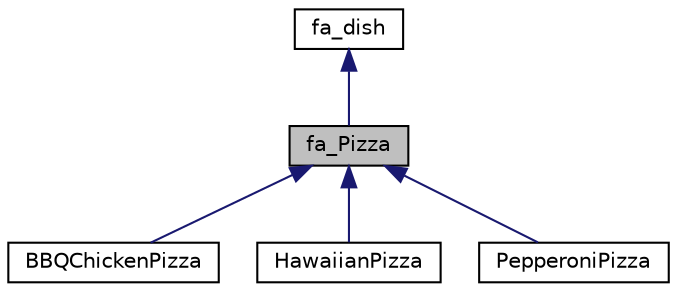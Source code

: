 digraph "fa_Pizza"
{
 // LATEX_PDF_SIZE
  edge [fontname="Helvetica",fontsize="10",labelfontname="Helvetica",labelfontsize="10"];
  node [fontname="Helvetica",fontsize="10",shape=record];
  Node1 [label="fa_Pizza",height=0.2,width=0.4,color="black", fillcolor="grey75", style="filled", fontcolor="black",tooltip="Abstract class representing a generic pizza dish."];
  Node2 -> Node1 [dir="back",color="midnightblue",fontsize="10",style="solid",fontname="Helvetica"];
  Node2 [label="fa_dish",height=0.2,width=0.4,color="black", fillcolor="white", style="filled",URL="$classfa__dish.html",tooltip="Abstract class representing a dish with customizable components."];
  Node1 -> Node3 [dir="back",color="midnightblue",fontsize="10",style="solid",fontname="Helvetica"];
  Node3 [label="BBQChickenPizza",height=0.2,width=0.4,color="black", fillcolor="white", style="filled",URL="$classBBQChickenPizza.html",tooltip="Concrete class representing a BBQ Chicken Pizza."];
  Node1 -> Node4 [dir="back",color="midnightblue",fontsize="10",style="solid",fontname="Helvetica"];
  Node4 [label="HawaiianPizza",height=0.2,width=0.4,color="black", fillcolor="white", style="filled",URL="$classHawaiianPizza.html",tooltip="Concrete class representing a Hawaiian Pizza."];
  Node1 -> Node5 [dir="back",color="midnightblue",fontsize="10",style="solid",fontname="Helvetica"];
  Node5 [label="PepperoniPizza",height=0.2,width=0.4,color="black", fillcolor="white", style="filled",URL="$classPepperoniPizza.html",tooltip="Concrete class representing a Pepperoni Pizza."];
}

